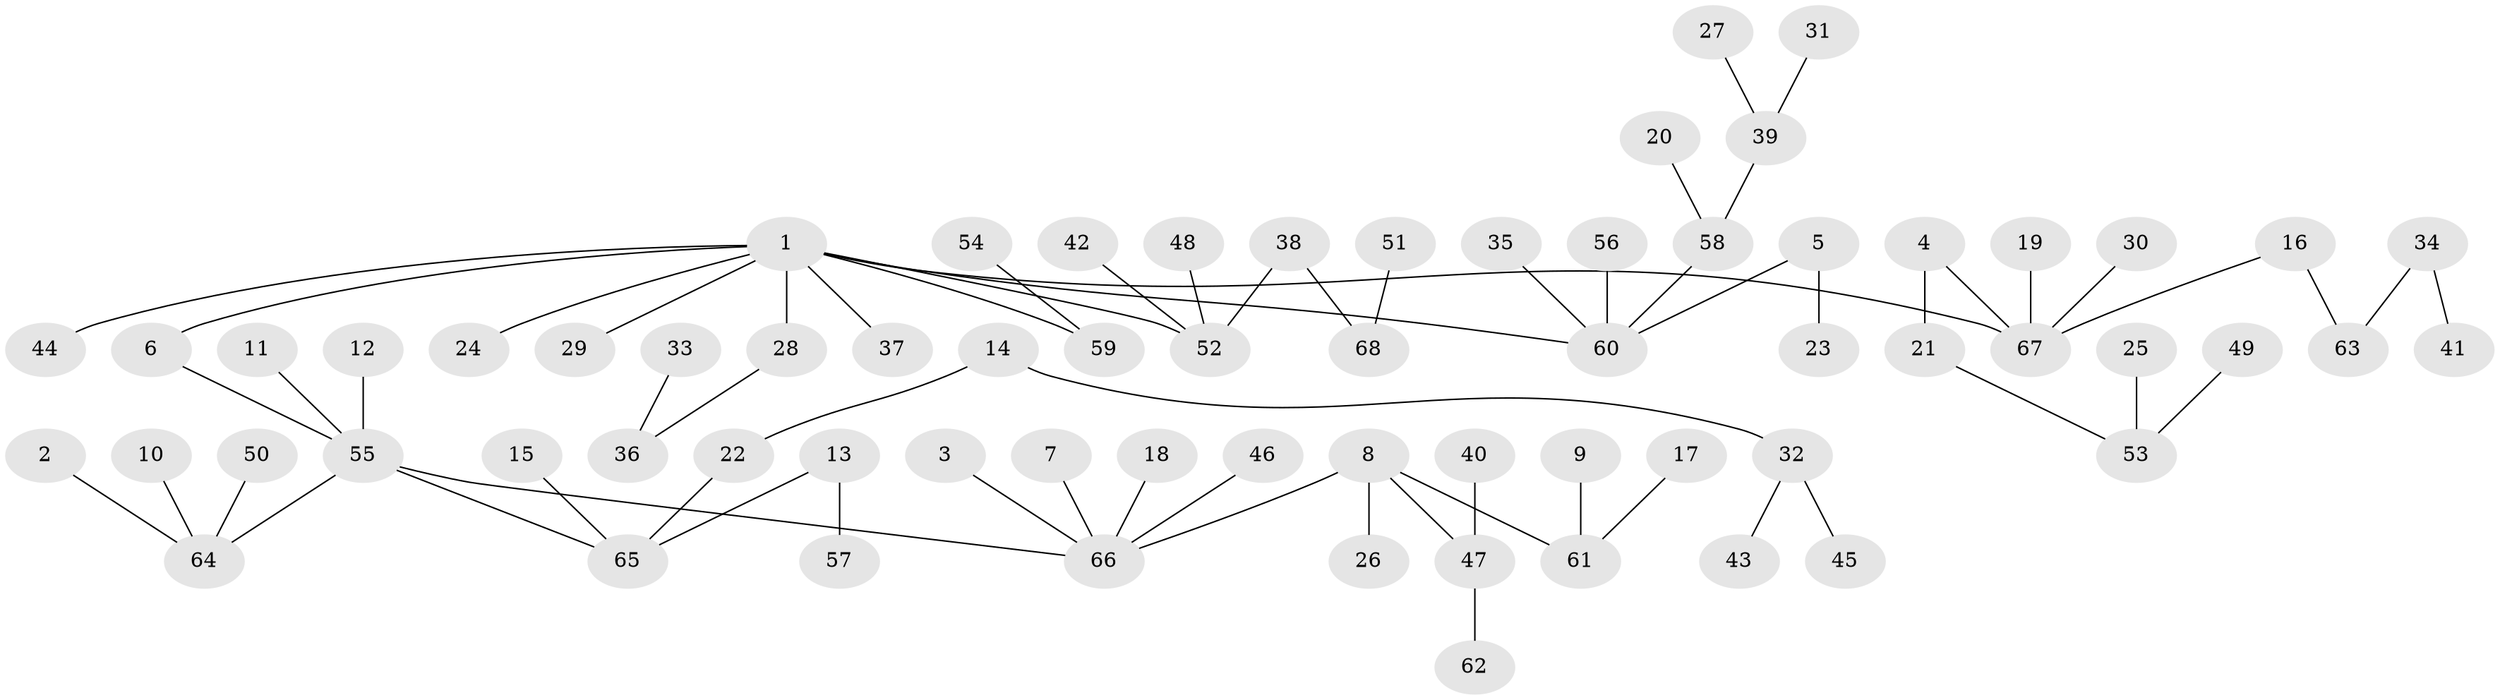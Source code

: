 // original degree distribution, {6: 0.02962962962962963, 5: 0.037037037037037035, 3: 0.1259259259259259, 8: 0.007407407407407408, 4: 0.044444444444444446, 2: 0.2518518518518518, 1: 0.5037037037037037}
// Generated by graph-tools (version 1.1) at 2025/26/03/09/25 03:26:26]
// undirected, 68 vertices, 67 edges
graph export_dot {
graph [start="1"]
  node [color=gray90,style=filled];
  1;
  2;
  3;
  4;
  5;
  6;
  7;
  8;
  9;
  10;
  11;
  12;
  13;
  14;
  15;
  16;
  17;
  18;
  19;
  20;
  21;
  22;
  23;
  24;
  25;
  26;
  27;
  28;
  29;
  30;
  31;
  32;
  33;
  34;
  35;
  36;
  37;
  38;
  39;
  40;
  41;
  42;
  43;
  44;
  45;
  46;
  47;
  48;
  49;
  50;
  51;
  52;
  53;
  54;
  55;
  56;
  57;
  58;
  59;
  60;
  61;
  62;
  63;
  64;
  65;
  66;
  67;
  68;
  1 -- 6 [weight=1.0];
  1 -- 24 [weight=1.0];
  1 -- 28 [weight=1.0];
  1 -- 29 [weight=1.0];
  1 -- 37 [weight=1.0];
  1 -- 44 [weight=1.0];
  1 -- 52 [weight=1.0];
  1 -- 59 [weight=1.0];
  1 -- 60 [weight=1.0];
  1 -- 67 [weight=1.0];
  2 -- 64 [weight=1.0];
  3 -- 66 [weight=1.0];
  4 -- 21 [weight=1.0];
  4 -- 67 [weight=1.0];
  5 -- 23 [weight=1.0];
  5 -- 60 [weight=1.0];
  6 -- 55 [weight=1.0];
  7 -- 66 [weight=1.0];
  8 -- 26 [weight=1.0];
  8 -- 47 [weight=1.0];
  8 -- 61 [weight=1.0];
  8 -- 66 [weight=1.0];
  9 -- 61 [weight=1.0];
  10 -- 64 [weight=1.0];
  11 -- 55 [weight=1.0];
  12 -- 55 [weight=1.0];
  13 -- 57 [weight=1.0];
  13 -- 65 [weight=1.0];
  14 -- 22 [weight=1.0];
  14 -- 32 [weight=1.0];
  15 -- 65 [weight=1.0];
  16 -- 63 [weight=1.0];
  16 -- 67 [weight=1.0];
  17 -- 61 [weight=1.0];
  18 -- 66 [weight=1.0];
  19 -- 67 [weight=1.0];
  20 -- 58 [weight=1.0];
  21 -- 53 [weight=1.0];
  22 -- 65 [weight=1.0];
  25 -- 53 [weight=1.0];
  27 -- 39 [weight=1.0];
  28 -- 36 [weight=1.0];
  30 -- 67 [weight=1.0];
  31 -- 39 [weight=1.0];
  32 -- 43 [weight=1.0];
  32 -- 45 [weight=1.0];
  33 -- 36 [weight=1.0];
  34 -- 41 [weight=1.0];
  34 -- 63 [weight=1.0];
  35 -- 60 [weight=1.0];
  38 -- 52 [weight=1.0];
  38 -- 68 [weight=1.0];
  39 -- 58 [weight=1.0];
  40 -- 47 [weight=1.0];
  42 -- 52 [weight=1.0];
  46 -- 66 [weight=1.0];
  47 -- 62 [weight=1.0];
  48 -- 52 [weight=1.0];
  49 -- 53 [weight=1.0];
  50 -- 64 [weight=1.0];
  51 -- 68 [weight=1.0];
  54 -- 59 [weight=1.0];
  55 -- 64 [weight=1.0];
  55 -- 65 [weight=1.0];
  55 -- 66 [weight=1.0];
  56 -- 60 [weight=1.0];
  58 -- 60 [weight=1.0];
}
